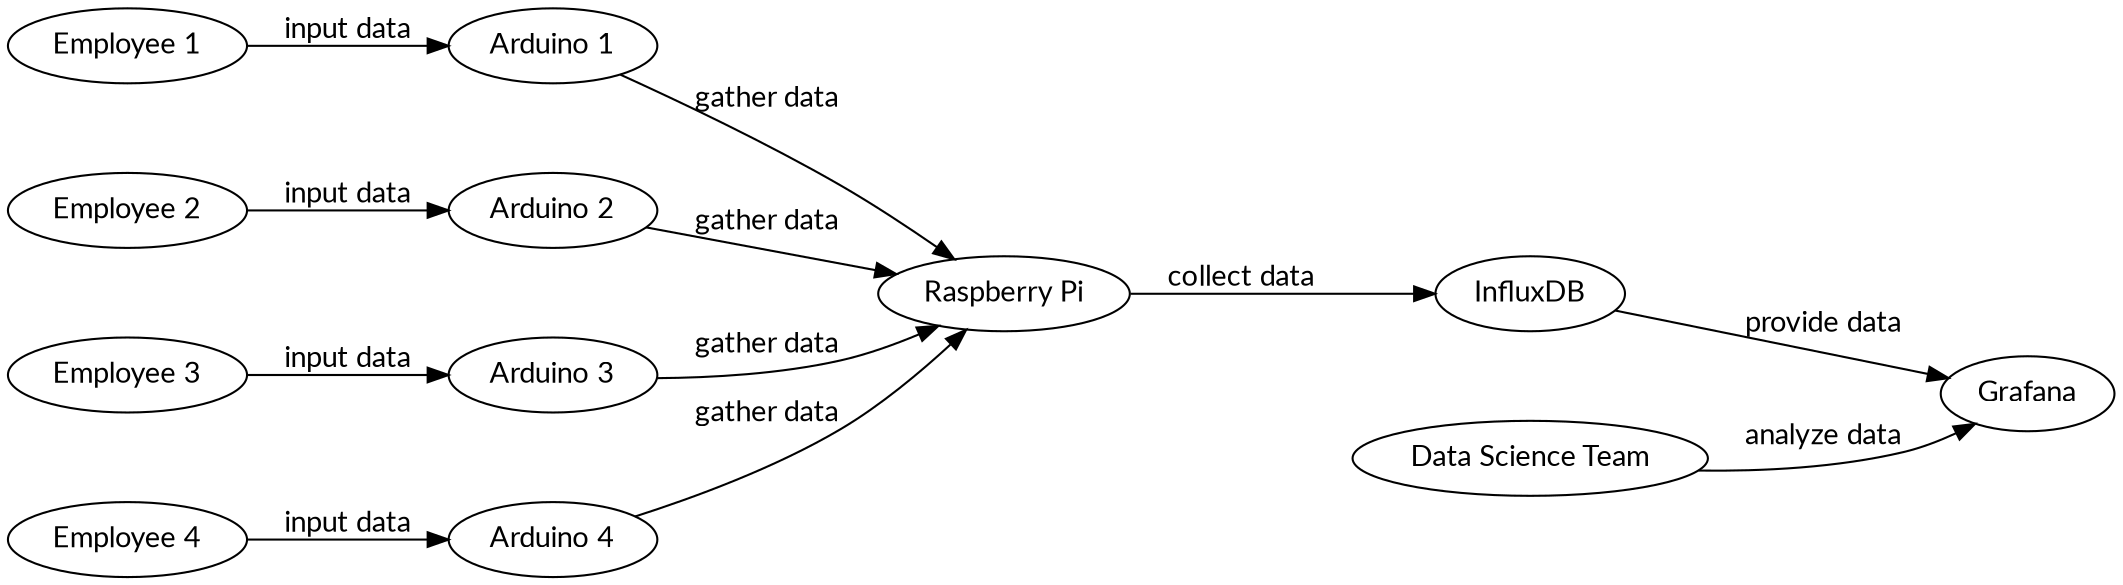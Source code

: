 digraph applications {
    rankdir="LR";
	dpi="300";
	graph [fontname="Lato", nodesep="0.6"];
	node [fontname="Lato"];
	edge [fontname="Lato"];

    "Employee 1" -> "Arduino 1" [label="input data"];
    "Arduino 1" -> "Raspberry Pi" [label="gather data"];
    "Employee 2" -> "Arduino 2" [label="input data"];
    "Arduino 2" -> "Raspberry Pi" [label="gather data"];
    "Employee 3" -> "Arduino 3" [label="input data"];
    "Arduino 3" -> "Raspberry Pi" [label="gather data"];
    "Employee 4" -> "Arduino 4" [label="input data"];
    "Arduino 4" -> "Raspberry Pi" [label="gather data"];

    "Raspberry Pi" -> "InfluxDB" [label="collect data"];

    "InfluxDB" -> "Grafana" [label="provide data"];

    "Data Science Team" -> "Grafana" [label="analyze data"];
}
